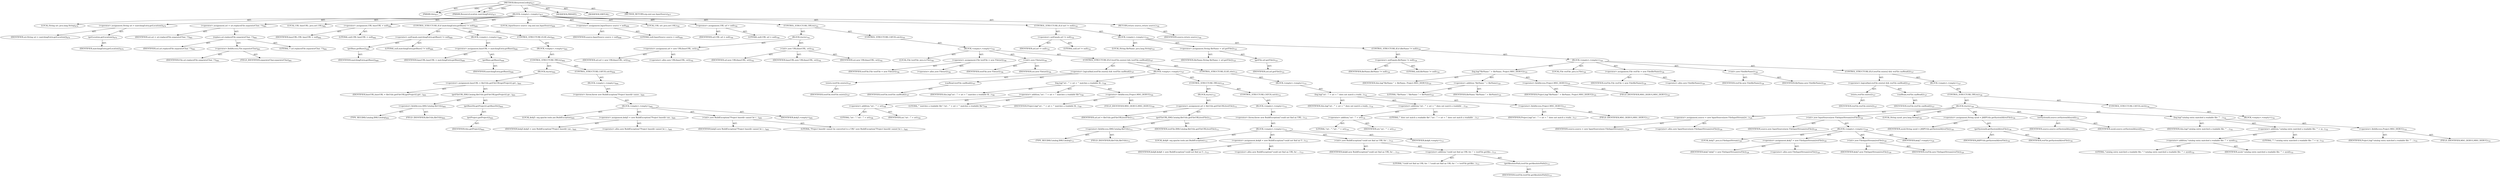 digraph "filesystemLookup" {  
"111669149717" [label = <(METHOD,filesystemLookup)<SUB>677</SUB>> ]
"115964117011" [label = <(PARAM,this)<SUB>677</SUB>> ]
"115964117040" [label = <(PARAM,ResourceLocation matchingEntry)<SUB>677</SUB>> ]
"25769803839" [label = <(BLOCK,&lt;empty&gt;,&lt;empty&gt;)<SUB>677</SUB>> ]
"94489280542" [label = <(LOCAL,String uri: java.lang.String)<SUB>679</SUB>> ]
"30064771347" [label = <(&lt;operator&gt;.assignment,String uri = matchingEntry.getLocation())<SUB>679</SUB>> ]
"68719477017" [label = <(IDENTIFIER,uri,String uri = matchingEntry.getLocation())<SUB>679</SUB>> ]
"30064771348" [label = <(getLocation,getLocation())<SUB>679</SUB>> ]
"68719477018" [label = <(IDENTIFIER,matchingEntry,getLocation())<SUB>679</SUB>> ]
"30064771349" [label = <(&lt;operator&gt;.assignment,uri = uri.replace(File.separatorChar, '/'))<SUB>681</SUB>> ]
"68719477019" [label = <(IDENTIFIER,uri,uri = uri.replace(File.separatorChar, '/'))<SUB>681</SUB>> ]
"30064771350" [label = <(replace,uri.replace(File.separatorChar, '/'))<SUB>681</SUB>> ]
"68719477020" [label = <(IDENTIFIER,uri,uri.replace(File.separatorChar, '/'))<SUB>681</SUB>> ]
"30064771351" [label = <(&lt;operator&gt;.fieldAccess,File.separatorChar)<SUB>681</SUB>> ]
"68719477021" [label = <(IDENTIFIER,File,uri.replace(File.separatorChar, '/'))<SUB>681</SUB>> ]
"55834574886" [label = <(FIELD_IDENTIFIER,separatorChar,separatorChar)<SUB>681</SUB>> ]
"90194313262" [label = <(LITERAL,'/',uri.replace(File.separatorChar, '/'))<SUB>681</SUB>> ]
"94489280543" [label = <(LOCAL,URL baseURL: java.net.URL)<SUB>682</SUB>> ]
"30064771352" [label = <(&lt;operator&gt;.assignment,URL baseURL = null)<SUB>682</SUB>> ]
"68719477022" [label = <(IDENTIFIER,baseURL,URL baseURL = null)<SUB>682</SUB>> ]
"90194313263" [label = <(LITERAL,null,URL baseURL = null)<SUB>682</SUB>> ]
"47244640293" [label = <(CONTROL_STRUCTURE,IF,if (matchingEntry.getBase() != null))<SUB>689</SUB>> ]
"30064771353" [label = <(&lt;operator&gt;.notEquals,matchingEntry.getBase() != null)<SUB>689</SUB>> ]
"30064771354" [label = <(getBase,getBase())<SUB>689</SUB>> ]
"68719477023" [label = <(IDENTIFIER,matchingEntry,getBase())<SUB>689</SUB>> ]
"90194313264" [label = <(LITERAL,null,matchingEntry.getBase() != null)<SUB>689</SUB>> ]
"25769803840" [label = <(BLOCK,&lt;empty&gt;,&lt;empty&gt;)<SUB>689</SUB>> ]
"30064771355" [label = <(&lt;operator&gt;.assignment,baseURL = matchingEntry.getBase())<SUB>690</SUB>> ]
"68719477024" [label = <(IDENTIFIER,baseURL,baseURL = matchingEntry.getBase())<SUB>690</SUB>> ]
"30064771356" [label = <(getBase,getBase())<SUB>690</SUB>> ]
"68719477025" [label = <(IDENTIFIER,matchingEntry,getBase())<SUB>690</SUB>> ]
"47244640294" [label = <(CONTROL_STRUCTURE,ELSE,else)<SUB>691</SUB>> ]
"25769803841" [label = <(BLOCK,&lt;empty&gt;,&lt;empty&gt;)<SUB>691</SUB>> ]
"47244640295" [label = <(CONTROL_STRUCTURE,TRY,try)<SUB>692</SUB>> ]
"25769803842" [label = <(BLOCK,try,try)<SUB>692</SUB>> ]
"30064771357" [label = <(&lt;operator&gt;.assignment,baseURL = fileUtils.getFileURL(getProject().get...)<SUB>693</SUB>> ]
"68719477026" [label = <(IDENTIFIER,baseURL,baseURL = fileUtils.getFileURL(getProject().get...)<SUB>693</SUB>> ]
"30064771358" [label = <(getFileURL,XMLCatalog.fileUtils.getFileURL(getProject().ge...)<SUB>693</SUB>> ]
"30064771359" [label = <(&lt;operator&gt;.fieldAccess,XMLCatalog.fileUtils)<SUB>693</SUB>> ]
"180388626440" [label = <(TYPE_REF,XMLCatalog,XMLCatalog)<SUB>693</SUB>> ]
"55834574887" [label = <(FIELD_IDENTIFIER,fileUtils,fileUtils)<SUB>693</SUB>> ]
"30064771360" [label = <(getBaseDir,getProject().getBaseDir())<SUB>693</SUB>> ]
"30064771361" [label = <(getProject,getProject())<SUB>693</SUB>> ]
"68719476812" [label = <(IDENTIFIER,this,getProject())<SUB>693</SUB>> ]
"47244640296" [label = <(CONTROL_STRUCTURE,CATCH,catch)<SUB>694</SUB>> ]
"25769803843" [label = <(BLOCK,&lt;empty&gt;,&lt;empty&gt;)<SUB>694</SUB>> ]
"30064771362" [label = <(&lt;operator&gt;.throw,throw new BuildException(&quot;Project basedir canno...)<SUB>695</SUB>> ]
"25769803844" [label = <(BLOCK,&lt;empty&gt;,&lt;empty&gt;)<SUB>695</SUB>> ]
"94489280544" [label = <(LOCAL,$obj5: org.apache.tools.ant.BuildException)<SUB>695</SUB>> ]
"30064771363" [label = <(&lt;operator&gt;.assignment,$obj5 = new BuildException(&quot;Project basedir can...)<SUB>695</SUB>> ]
"68719477027" [label = <(IDENTIFIER,$obj5,$obj5 = new BuildException(&quot;Project basedir can...)<SUB>695</SUB>> ]
"30064771364" [label = <(&lt;operator&gt;.alloc,new BuildException(&quot;Project basedir cannot be c...)<SUB>695</SUB>> ]
"30064771365" [label = <(&lt;init&gt;,new BuildException(&quot;Project basedir cannot be c...)<SUB>695</SUB>> ]
"68719477028" [label = <(IDENTIFIER,$obj5,new BuildException(&quot;Project basedir cannot be c...)<SUB>695</SUB>> ]
"90194313265" [label = <(LITERAL,&quot;Project basedir cannot be converted to a URL&quot;,new BuildException(&quot;Project basedir cannot be c...)<SUB>695</SUB>> ]
"68719477029" [label = <(IDENTIFIER,$obj5,&lt;empty&gt;)<SUB>695</SUB>> ]
"94489280545" [label = <(LOCAL,InputSource source: org.xml.sax.InputSource)<SUB>699</SUB>> ]
"30064771366" [label = <(&lt;operator&gt;.assignment,InputSource source = null)<SUB>699</SUB>> ]
"68719477030" [label = <(IDENTIFIER,source,InputSource source = null)<SUB>699</SUB>> ]
"90194313266" [label = <(LITERAL,null,InputSource source = null)<SUB>699</SUB>> ]
"94489280546" [label = <(LOCAL,URL url: java.net.URL)<SUB>700</SUB>> ]
"30064771367" [label = <(&lt;operator&gt;.assignment,URL url = null)<SUB>700</SUB>> ]
"68719477031" [label = <(IDENTIFIER,url,URL url = null)<SUB>700</SUB>> ]
"90194313267" [label = <(LITERAL,null,URL url = null)<SUB>700</SUB>> ]
"47244640297" [label = <(CONTROL_STRUCTURE,TRY,try)<SUB>701</SUB>> ]
"25769803845" [label = <(BLOCK,try,try)<SUB>701</SUB>> ]
"30064771368" [label = <(&lt;operator&gt;.assignment,url = new URL(baseURL, uri))<SUB>702</SUB>> ]
"68719477032" [label = <(IDENTIFIER,url,url = new URL(baseURL, uri))<SUB>702</SUB>> ]
"30064771369" [label = <(&lt;operator&gt;.alloc,new URL(baseURL, uri))<SUB>702</SUB>> ]
"30064771370" [label = <(&lt;init&gt;,new URL(baseURL, uri))<SUB>702</SUB>> ]
"68719477033" [label = <(IDENTIFIER,url,new URL(baseURL, uri))<SUB>702</SUB>> ]
"68719477034" [label = <(IDENTIFIER,baseURL,new URL(baseURL, uri))<SUB>702</SUB>> ]
"68719477035" [label = <(IDENTIFIER,uri,new URL(baseURL, uri))<SUB>702</SUB>> ]
"47244640298" [label = <(CONTROL_STRUCTURE,CATCH,catch)<SUB>703</SUB>> ]
"25769803846" [label = <(BLOCK,&lt;empty&gt;,&lt;empty&gt;)<SUB>703</SUB>> ]
"94489280547" [label = <(LOCAL,File testFile: java.io.File)<SUB>706</SUB>> ]
"30064771371" [label = <(&lt;operator&gt;.assignment,File testFile = new File(uri))<SUB>706</SUB>> ]
"68719477036" [label = <(IDENTIFIER,testFile,File testFile = new File(uri))<SUB>706</SUB>> ]
"30064771372" [label = <(&lt;operator&gt;.alloc,new File(uri))<SUB>706</SUB>> ]
"30064771373" [label = <(&lt;init&gt;,new File(uri))<SUB>706</SUB>> ]
"68719477037" [label = <(IDENTIFIER,testFile,new File(uri))<SUB>706</SUB>> ]
"68719477038" [label = <(IDENTIFIER,uri,new File(uri))<SUB>706</SUB>> ]
"47244640299" [label = <(CONTROL_STRUCTURE,IF,if (testFile.exists() &amp;&amp; testFile.canRead()))<SUB>707</SUB>> ]
"30064771374" [label = <(&lt;operator&gt;.logicalAnd,testFile.exists() &amp;&amp; testFile.canRead())<SUB>707</SUB>> ]
"30064771375" [label = <(exists,testFile.exists())<SUB>707</SUB>> ]
"68719477039" [label = <(IDENTIFIER,testFile,testFile.exists())<SUB>707</SUB>> ]
"30064771376" [label = <(canRead,testFile.canRead())<SUB>707</SUB>> ]
"68719477040" [label = <(IDENTIFIER,testFile,testFile.canRead())<SUB>707</SUB>> ]
"25769803847" [label = <(BLOCK,&lt;empty&gt;,&lt;empty&gt;)<SUB>707</SUB>> ]
"30064771377" [label = <(log,log(&quot;uri : '&quot; + uri + &quot;' matches a readable fil...)<SUB>708</SUB>> ]
"68719476813" [label = <(IDENTIFIER,this,log(&quot;uri : '&quot; + uri + &quot;' matches a readable fil...)<SUB>708</SUB>> ]
"30064771378" [label = <(&lt;operator&gt;.addition,&quot;uri : '&quot; + uri + &quot;' matches a readable file&quot;)<SUB>708</SUB>> ]
"30064771379" [label = <(&lt;operator&gt;.addition,&quot;uri : '&quot; + uri)<SUB>708</SUB>> ]
"90194313268" [label = <(LITERAL,&quot;uri : '&quot;,&quot;uri : '&quot; + uri)<SUB>708</SUB>> ]
"68719477041" [label = <(IDENTIFIER,uri,&quot;uri : '&quot; + uri)<SUB>709</SUB>> ]
"90194313269" [label = <(LITERAL,&quot;' matches a readable file&quot;,&quot;uri : '&quot; + uri + &quot;' matches a readable file&quot;)<SUB>709</SUB>> ]
"30064771380" [label = <(&lt;operator&gt;.fieldAccess,Project.MSG_DEBUG)<SUB>709</SUB>> ]
"68719477042" [label = <(IDENTIFIER,Project,log(&quot;uri : '&quot; + uri + &quot;' matches a readable fil...)<SUB>709</SUB>> ]
"55834574888" [label = <(FIELD_IDENTIFIER,MSG_DEBUG,MSG_DEBUG)<SUB>709</SUB>> ]
"47244640300" [label = <(CONTROL_STRUCTURE,TRY,try)<SUB>710</SUB>> ]
"25769803848" [label = <(BLOCK,try,try)<SUB>710</SUB>> ]
"30064771381" [label = <(&lt;operator&gt;.assignment,url = fileUtils.getFileURL(testFile))<SUB>711</SUB>> ]
"68719477043" [label = <(IDENTIFIER,url,url = fileUtils.getFileURL(testFile))<SUB>711</SUB>> ]
"30064771382" [label = <(getFileURL,XMLCatalog.fileUtils.getFileURL(testFile))<SUB>711</SUB>> ]
"30064771383" [label = <(&lt;operator&gt;.fieldAccess,XMLCatalog.fileUtils)<SUB>711</SUB>> ]
"180388626441" [label = <(TYPE_REF,XMLCatalog,XMLCatalog)<SUB>711</SUB>> ]
"55834574889" [label = <(FIELD_IDENTIFIER,fileUtils,fileUtils)<SUB>711</SUB>> ]
"68719477044" [label = <(IDENTIFIER,testFile,XMLCatalog.fileUtils.getFileURL(testFile))<SUB>711</SUB>> ]
"47244640301" [label = <(CONTROL_STRUCTURE,CATCH,catch)<SUB>712</SUB>> ]
"25769803849" [label = <(BLOCK,&lt;empty&gt;,&lt;empty&gt;)<SUB>712</SUB>> ]
"30064771384" [label = <(&lt;operator&gt;.throw,throw new BuildException(&quot;could not find an URL...)<SUB>713</SUB>> ]
"25769803850" [label = <(BLOCK,&lt;empty&gt;,&lt;empty&gt;)<SUB>713</SUB>> ]
"94489280548" [label = <(LOCAL,$obj6: org.apache.tools.ant.BuildException)<SUB>713</SUB>> ]
"30064771385" [label = <(&lt;operator&gt;.assignment,$obj6 = new BuildException(&quot;could not find an U...)<SUB>713</SUB>> ]
"68719477045" [label = <(IDENTIFIER,$obj6,$obj6 = new BuildException(&quot;could not find an U...)<SUB>713</SUB>> ]
"30064771386" [label = <(&lt;operator&gt;.alloc,new BuildException(&quot;could not find an URL for :...)<SUB>713</SUB>> ]
"30064771387" [label = <(&lt;init&gt;,new BuildException(&quot;could not find an URL for :...)<SUB>713</SUB>> ]
"68719477046" [label = <(IDENTIFIER,$obj6,new BuildException(&quot;could not find an URL for :...)<SUB>713</SUB>> ]
"30064771388" [label = <(&lt;operator&gt;.addition,&quot;could not find an URL for :&quot; + testFile.getAbs...)<SUB>713</SUB>> ]
"90194313270" [label = <(LITERAL,&quot;could not find an URL for :&quot;,&quot;could not find an URL for :&quot; + testFile.getAbs...)<SUB>713</SUB>> ]
"30064771389" [label = <(getAbsolutePath,testFile.getAbsolutePath())<SUB>713</SUB>> ]
"68719477047" [label = <(IDENTIFIER,testFile,testFile.getAbsolutePath())<SUB>713</SUB>> ]
"68719477048" [label = <(IDENTIFIER,$obj6,&lt;empty&gt;)<SUB>713</SUB>> ]
"47244640302" [label = <(CONTROL_STRUCTURE,ELSE,else)<SUB>715</SUB>> ]
"25769803851" [label = <(BLOCK,&lt;empty&gt;,&lt;empty&gt;)<SUB>715</SUB>> ]
"30064771390" [label = <(log,log(&quot;uri : '&quot; + uri + &quot;' does not match a reada...)<SUB>716</SUB>> ]
"68719476814" [label = <(IDENTIFIER,this,log(&quot;uri : '&quot; + uri + &quot;' does not match a reada...)<SUB>716</SUB>> ]
"30064771391" [label = <(&lt;operator&gt;.addition,&quot;uri : '&quot; + uri + &quot;' does not match a readable ...)<SUB>716</SUB>> ]
"30064771392" [label = <(&lt;operator&gt;.addition,&quot;uri : '&quot; + uri)<SUB>716</SUB>> ]
"90194313271" [label = <(LITERAL,&quot;uri : '&quot;,&quot;uri : '&quot; + uri)<SUB>716</SUB>> ]
"68719477049" [label = <(IDENTIFIER,uri,&quot;uri : '&quot; + uri)<SUB>717</SUB>> ]
"90194313272" [label = <(LITERAL,&quot;' does not match a readable file&quot;,&quot;uri : '&quot; + uri + &quot;' does not match a readable ...)<SUB>717</SUB>> ]
"30064771393" [label = <(&lt;operator&gt;.fieldAccess,Project.MSG_DEBUG)<SUB>717</SUB>> ]
"68719477050" [label = <(IDENTIFIER,Project,log(&quot;uri : '&quot; + uri + &quot;' does not match a reada...)<SUB>717</SUB>> ]
"55834574890" [label = <(FIELD_IDENTIFIER,MSG_DEBUG,MSG_DEBUG)<SUB>717</SUB>> ]
"47244640303" [label = <(CONTROL_STRUCTURE,IF,if (url != null))<SUB>722</SUB>> ]
"30064771394" [label = <(&lt;operator&gt;.notEquals,url != null)<SUB>722</SUB>> ]
"68719477051" [label = <(IDENTIFIER,url,url != null)<SUB>722</SUB>> ]
"90194313273" [label = <(LITERAL,null,url != null)<SUB>722</SUB>> ]
"25769803852" [label = <(BLOCK,&lt;empty&gt;,&lt;empty&gt;)<SUB>722</SUB>> ]
"94489280549" [label = <(LOCAL,String fileName: java.lang.String)<SUB>723</SUB>> ]
"30064771395" [label = <(&lt;operator&gt;.assignment,String fileName = url.getFile())<SUB>723</SUB>> ]
"68719477052" [label = <(IDENTIFIER,fileName,String fileName = url.getFile())<SUB>723</SUB>> ]
"30064771396" [label = <(getFile,url.getFile())<SUB>723</SUB>> ]
"68719477053" [label = <(IDENTIFIER,url,url.getFile())<SUB>723</SUB>> ]
"47244640304" [label = <(CONTROL_STRUCTURE,IF,if (fileName != null))<SUB>724</SUB>> ]
"30064771397" [label = <(&lt;operator&gt;.notEquals,fileName != null)<SUB>724</SUB>> ]
"68719477054" [label = <(IDENTIFIER,fileName,fileName != null)<SUB>724</SUB>> ]
"90194313274" [label = <(LITERAL,null,fileName != null)<SUB>724</SUB>> ]
"25769803853" [label = <(BLOCK,&lt;empty&gt;,&lt;empty&gt;)<SUB>724</SUB>> ]
"30064771398" [label = <(log,log(&quot;fileName &quot; + fileName, Project.MSG_DEBUG))<SUB>725</SUB>> ]
"68719476815" [label = <(IDENTIFIER,this,log(&quot;fileName &quot; + fileName, Project.MSG_DEBUG))<SUB>725</SUB>> ]
"30064771399" [label = <(&lt;operator&gt;.addition,&quot;fileName &quot; + fileName)<SUB>725</SUB>> ]
"90194313275" [label = <(LITERAL,&quot;fileName &quot;,&quot;fileName &quot; + fileName)<SUB>725</SUB>> ]
"68719477055" [label = <(IDENTIFIER,fileName,&quot;fileName &quot; + fileName)<SUB>725</SUB>> ]
"30064771400" [label = <(&lt;operator&gt;.fieldAccess,Project.MSG_DEBUG)<SUB>725</SUB>> ]
"68719477056" [label = <(IDENTIFIER,Project,log(&quot;fileName &quot; + fileName, Project.MSG_DEBUG))<SUB>725</SUB>> ]
"55834574891" [label = <(FIELD_IDENTIFIER,MSG_DEBUG,MSG_DEBUG)<SUB>725</SUB>> ]
"94489280550" [label = <(LOCAL,File resFile: java.io.File)<SUB>726</SUB>> ]
"30064771401" [label = <(&lt;operator&gt;.assignment,File resFile = new File(fileName))<SUB>726</SUB>> ]
"68719477057" [label = <(IDENTIFIER,resFile,File resFile = new File(fileName))<SUB>726</SUB>> ]
"30064771402" [label = <(&lt;operator&gt;.alloc,new File(fileName))<SUB>726</SUB>> ]
"30064771403" [label = <(&lt;init&gt;,new File(fileName))<SUB>726</SUB>> ]
"68719477058" [label = <(IDENTIFIER,resFile,new File(fileName))<SUB>726</SUB>> ]
"68719477059" [label = <(IDENTIFIER,fileName,new File(fileName))<SUB>726</SUB>> ]
"47244640305" [label = <(CONTROL_STRUCTURE,IF,if (resFile.exists() &amp;&amp; resFile.canRead()))<SUB>727</SUB>> ]
"30064771404" [label = <(&lt;operator&gt;.logicalAnd,resFile.exists() &amp;&amp; resFile.canRead())<SUB>727</SUB>> ]
"30064771405" [label = <(exists,resFile.exists())<SUB>727</SUB>> ]
"68719477060" [label = <(IDENTIFIER,resFile,resFile.exists())<SUB>727</SUB>> ]
"30064771406" [label = <(canRead,resFile.canRead())<SUB>727</SUB>> ]
"68719477061" [label = <(IDENTIFIER,resFile,resFile.canRead())<SUB>727</SUB>> ]
"25769803854" [label = <(BLOCK,&lt;empty&gt;,&lt;empty&gt;)<SUB>727</SUB>> ]
"47244640306" [label = <(CONTROL_STRUCTURE,TRY,try)<SUB>728</SUB>> ]
"25769803855" [label = <(BLOCK,try,try)<SUB>728</SUB>> ]
"30064771407" [label = <(&lt;operator&gt;.assignment,source = new InputSource(new FileInputStream(re...)<SUB>729</SUB>> ]
"68719477062" [label = <(IDENTIFIER,source,source = new InputSource(new FileInputStream(re...)<SUB>729</SUB>> ]
"30064771408" [label = <(&lt;operator&gt;.alloc,new InputSource(new FileInputStream(resFile)))<SUB>729</SUB>> ]
"30064771409" [label = <(&lt;init&gt;,new InputSource(new FileInputStream(resFile)))<SUB>729</SUB>> ]
"68719477063" [label = <(IDENTIFIER,source,new InputSource(new FileInputStream(resFile)))<SUB>729</SUB>> ]
"25769803856" [label = <(BLOCK,&lt;empty&gt;,&lt;empty&gt;)<SUB>729</SUB>> ]
"94489280551" [label = <(LOCAL,$obj7: java.io.FileInputStream)<SUB>729</SUB>> ]
"30064771410" [label = <(&lt;operator&gt;.assignment,$obj7 = new FileInputStream(resFile))<SUB>729</SUB>> ]
"68719477064" [label = <(IDENTIFIER,$obj7,$obj7 = new FileInputStream(resFile))<SUB>729</SUB>> ]
"30064771411" [label = <(&lt;operator&gt;.alloc,new FileInputStream(resFile))<SUB>729</SUB>> ]
"30064771412" [label = <(&lt;init&gt;,new FileInputStream(resFile))<SUB>729</SUB>> ]
"68719477065" [label = <(IDENTIFIER,$obj7,new FileInputStream(resFile))<SUB>729</SUB>> ]
"68719477066" [label = <(IDENTIFIER,resFile,new FileInputStream(resFile))<SUB>729</SUB>> ]
"68719477067" [label = <(IDENTIFIER,$obj7,&lt;empty&gt;)<SUB>729</SUB>> ]
"94489280552" [label = <(LOCAL,String sysid: java.lang.String)<SUB>730</SUB>> ]
"30064771413" [label = <(&lt;operator&gt;.assignment,String sysid = JAXPUtils.getSystemId(resFile))<SUB>730</SUB>> ]
"68719477068" [label = <(IDENTIFIER,sysid,String sysid = JAXPUtils.getSystemId(resFile))<SUB>730</SUB>> ]
"30064771414" [label = <(getSystemId,getSystemId(resFile))<SUB>730</SUB>> ]
"68719477069" [label = <(IDENTIFIER,JAXPUtils,getSystemId(resFile))<SUB>730</SUB>> ]
"68719477070" [label = <(IDENTIFIER,resFile,getSystemId(resFile))<SUB>730</SUB>> ]
"30064771415" [label = <(setSystemId,source.setSystemId(sysid))<SUB>731</SUB>> ]
"68719477071" [label = <(IDENTIFIER,source,source.setSystemId(sysid))<SUB>731</SUB>> ]
"68719477072" [label = <(IDENTIFIER,sysid,source.setSystemId(sysid))<SUB>731</SUB>> ]
"30064771416" [label = <(log,log(&quot;catalog entry matched a readable file: '&quot; ...)<SUB>732</SUB>> ]
"68719476816" [label = <(IDENTIFIER,this,log(&quot;catalog entry matched a readable file: '&quot; ...)<SUB>732</SUB>> ]
"30064771417" [label = <(&lt;operator&gt;.addition,&quot;catalog entry matched a readable file: '&quot; + sy...)<SUB>732</SUB>> ]
"30064771418" [label = <(&lt;operator&gt;.addition,&quot;catalog entry matched a readable file: '&quot; + sysid)<SUB>732</SUB>> ]
"90194313276" [label = <(LITERAL,&quot;catalog entry matched a readable file: '&quot;,&quot;catalog entry matched a readable file: '&quot; + sysid)<SUB>732</SUB>> ]
"68719477073" [label = <(IDENTIFIER,sysid,&quot;catalog entry matched a readable file: '&quot; + sysid)<SUB>733</SUB>> ]
"90194313277" [label = <(LITERAL,&quot;'&quot;,&quot;catalog entry matched a readable file: '&quot; + sy...)<SUB>733</SUB>> ]
"30064771419" [label = <(&lt;operator&gt;.fieldAccess,Project.MSG_DEBUG)<SUB>733</SUB>> ]
"68719477074" [label = <(IDENTIFIER,Project,log(&quot;catalog entry matched a readable file: '&quot; ...)<SUB>733</SUB>> ]
"55834574892" [label = <(FIELD_IDENTIFIER,MSG_DEBUG,MSG_DEBUG)<SUB>733</SUB>> ]
"47244640307" [label = <(CONTROL_STRUCTURE,CATCH,catch)<SUB>734</SUB>> ]
"25769803857" [label = <(BLOCK,&lt;empty&gt;,&lt;empty&gt;)<SUB>734</SUB>> ]
"146028888079" [label = <(RETURN,return source;,return source;)<SUB>740</SUB>> ]
"68719477075" [label = <(IDENTIFIER,source,return source;)<SUB>740</SUB>> ]
"133143986228" [label = <(MODIFIER,PRIVATE)> ]
"133143986229" [label = <(MODIFIER,VIRTUAL)> ]
"128849018901" [label = <(METHOD_RETURN,org.xml.sax.InputSource)<SUB>677</SUB>> ]
  "111669149717" -> "115964117011"  [ label = "AST: "] 
  "111669149717" -> "115964117040"  [ label = "AST: "] 
  "111669149717" -> "25769803839"  [ label = "AST: "] 
  "111669149717" -> "133143986228"  [ label = "AST: "] 
  "111669149717" -> "133143986229"  [ label = "AST: "] 
  "111669149717" -> "128849018901"  [ label = "AST: "] 
  "25769803839" -> "94489280542"  [ label = "AST: "] 
  "25769803839" -> "30064771347"  [ label = "AST: "] 
  "25769803839" -> "30064771349"  [ label = "AST: "] 
  "25769803839" -> "94489280543"  [ label = "AST: "] 
  "25769803839" -> "30064771352"  [ label = "AST: "] 
  "25769803839" -> "47244640293"  [ label = "AST: "] 
  "25769803839" -> "94489280545"  [ label = "AST: "] 
  "25769803839" -> "30064771366"  [ label = "AST: "] 
  "25769803839" -> "94489280546"  [ label = "AST: "] 
  "25769803839" -> "30064771367"  [ label = "AST: "] 
  "25769803839" -> "47244640297"  [ label = "AST: "] 
  "25769803839" -> "47244640303"  [ label = "AST: "] 
  "25769803839" -> "146028888079"  [ label = "AST: "] 
  "30064771347" -> "68719477017"  [ label = "AST: "] 
  "30064771347" -> "30064771348"  [ label = "AST: "] 
  "30064771348" -> "68719477018"  [ label = "AST: "] 
  "30064771349" -> "68719477019"  [ label = "AST: "] 
  "30064771349" -> "30064771350"  [ label = "AST: "] 
  "30064771350" -> "68719477020"  [ label = "AST: "] 
  "30064771350" -> "30064771351"  [ label = "AST: "] 
  "30064771350" -> "90194313262"  [ label = "AST: "] 
  "30064771351" -> "68719477021"  [ label = "AST: "] 
  "30064771351" -> "55834574886"  [ label = "AST: "] 
  "30064771352" -> "68719477022"  [ label = "AST: "] 
  "30064771352" -> "90194313263"  [ label = "AST: "] 
  "47244640293" -> "30064771353"  [ label = "AST: "] 
  "47244640293" -> "25769803840"  [ label = "AST: "] 
  "47244640293" -> "47244640294"  [ label = "AST: "] 
  "30064771353" -> "30064771354"  [ label = "AST: "] 
  "30064771353" -> "90194313264"  [ label = "AST: "] 
  "30064771354" -> "68719477023"  [ label = "AST: "] 
  "25769803840" -> "30064771355"  [ label = "AST: "] 
  "30064771355" -> "68719477024"  [ label = "AST: "] 
  "30064771355" -> "30064771356"  [ label = "AST: "] 
  "30064771356" -> "68719477025"  [ label = "AST: "] 
  "47244640294" -> "25769803841"  [ label = "AST: "] 
  "25769803841" -> "47244640295"  [ label = "AST: "] 
  "47244640295" -> "25769803842"  [ label = "AST: "] 
  "47244640295" -> "47244640296"  [ label = "AST: "] 
  "25769803842" -> "30064771357"  [ label = "AST: "] 
  "30064771357" -> "68719477026"  [ label = "AST: "] 
  "30064771357" -> "30064771358"  [ label = "AST: "] 
  "30064771358" -> "30064771359"  [ label = "AST: "] 
  "30064771358" -> "30064771360"  [ label = "AST: "] 
  "30064771359" -> "180388626440"  [ label = "AST: "] 
  "30064771359" -> "55834574887"  [ label = "AST: "] 
  "30064771360" -> "30064771361"  [ label = "AST: "] 
  "30064771361" -> "68719476812"  [ label = "AST: "] 
  "47244640296" -> "25769803843"  [ label = "AST: "] 
  "25769803843" -> "30064771362"  [ label = "AST: "] 
  "30064771362" -> "25769803844"  [ label = "AST: "] 
  "25769803844" -> "94489280544"  [ label = "AST: "] 
  "25769803844" -> "30064771363"  [ label = "AST: "] 
  "25769803844" -> "30064771365"  [ label = "AST: "] 
  "25769803844" -> "68719477029"  [ label = "AST: "] 
  "30064771363" -> "68719477027"  [ label = "AST: "] 
  "30064771363" -> "30064771364"  [ label = "AST: "] 
  "30064771365" -> "68719477028"  [ label = "AST: "] 
  "30064771365" -> "90194313265"  [ label = "AST: "] 
  "30064771366" -> "68719477030"  [ label = "AST: "] 
  "30064771366" -> "90194313266"  [ label = "AST: "] 
  "30064771367" -> "68719477031"  [ label = "AST: "] 
  "30064771367" -> "90194313267"  [ label = "AST: "] 
  "47244640297" -> "25769803845"  [ label = "AST: "] 
  "47244640297" -> "47244640298"  [ label = "AST: "] 
  "25769803845" -> "30064771368"  [ label = "AST: "] 
  "25769803845" -> "30064771370"  [ label = "AST: "] 
  "30064771368" -> "68719477032"  [ label = "AST: "] 
  "30064771368" -> "30064771369"  [ label = "AST: "] 
  "30064771370" -> "68719477033"  [ label = "AST: "] 
  "30064771370" -> "68719477034"  [ label = "AST: "] 
  "30064771370" -> "68719477035"  [ label = "AST: "] 
  "47244640298" -> "25769803846"  [ label = "AST: "] 
  "25769803846" -> "94489280547"  [ label = "AST: "] 
  "25769803846" -> "30064771371"  [ label = "AST: "] 
  "25769803846" -> "30064771373"  [ label = "AST: "] 
  "25769803846" -> "47244640299"  [ label = "AST: "] 
  "30064771371" -> "68719477036"  [ label = "AST: "] 
  "30064771371" -> "30064771372"  [ label = "AST: "] 
  "30064771373" -> "68719477037"  [ label = "AST: "] 
  "30064771373" -> "68719477038"  [ label = "AST: "] 
  "47244640299" -> "30064771374"  [ label = "AST: "] 
  "47244640299" -> "25769803847"  [ label = "AST: "] 
  "47244640299" -> "47244640302"  [ label = "AST: "] 
  "30064771374" -> "30064771375"  [ label = "AST: "] 
  "30064771374" -> "30064771376"  [ label = "AST: "] 
  "30064771375" -> "68719477039"  [ label = "AST: "] 
  "30064771376" -> "68719477040"  [ label = "AST: "] 
  "25769803847" -> "30064771377"  [ label = "AST: "] 
  "25769803847" -> "47244640300"  [ label = "AST: "] 
  "30064771377" -> "68719476813"  [ label = "AST: "] 
  "30064771377" -> "30064771378"  [ label = "AST: "] 
  "30064771377" -> "30064771380"  [ label = "AST: "] 
  "30064771378" -> "30064771379"  [ label = "AST: "] 
  "30064771378" -> "90194313269"  [ label = "AST: "] 
  "30064771379" -> "90194313268"  [ label = "AST: "] 
  "30064771379" -> "68719477041"  [ label = "AST: "] 
  "30064771380" -> "68719477042"  [ label = "AST: "] 
  "30064771380" -> "55834574888"  [ label = "AST: "] 
  "47244640300" -> "25769803848"  [ label = "AST: "] 
  "47244640300" -> "47244640301"  [ label = "AST: "] 
  "25769803848" -> "30064771381"  [ label = "AST: "] 
  "30064771381" -> "68719477043"  [ label = "AST: "] 
  "30064771381" -> "30064771382"  [ label = "AST: "] 
  "30064771382" -> "30064771383"  [ label = "AST: "] 
  "30064771382" -> "68719477044"  [ label = "AST: "] 
  "30064771383" -> "180388626441"  [ label = "AST: "] 
  "30064771383" -> "55834574889"  [ label = "AST: "] 
  "47244640301" -> "25769803849"  [ label = "AST: "] 
  "25769803849" -> "30064771384"  [ label = "AST: "] 
  "30064771384" -> "25769803850"  [ label = "AST: "] 
  "25769803850" -> "94489280548"  [ label = "AST: "] 
  "25769803850" -> "30064771385"  [ label = "AST: "] 
  "25769803850" -> "30064771387"  [ label = "AST: "] 
  "25769803850" -> "68719477048"  [ label = "AST: "] 
  "30064771385" -> "68719477045"  [ label = "AST: "] 
  "30064771385" -> "30064771386"  [ label = "AST: "] 
  "30064771387" -> "68719477046"  [ label = "AST: "] 
  "30064771387" -> "30064771388"  [ label = "AST: "] 
  "30064771388" -> "90194313270"  [ label = "AST: "] 
  "30064771388" -> "30064771389"  [ label = "AST: "] 
  "30064771389" -> "68719477047"  [ label = "AST: "] 
  "47244640302" -> "25769803851"  [ label = "AST: "] 
  "25769803851" -> "30064771390"  [ label = "AST: "] 
  "30064771390" -> "68719476814"  [ label = "AST: "] 
  "30064771390" -> "30064771391"  [ label = "AST: "] 
  "30064771390" -> "30064771393"  [ label = "AST: "] 
  "30064771391" -> "30064771392"  [ label = "AST: "] 
  "30064771391" -> "90194313272"  [ label = "AST: "] 
  "30064771392" -> "90194313271"  [ label = "AST: "] 
  "30064771392" -> "68719477049"  [ label = "AST: "] 
  "30064771393" -> "68719477050"  [ label = "AST: "] 
  "30064771393" -> "55834574890"  [ label = "AST: "] 
  "47244640303" -> "30064771394"  [ label = "AST: "] 
  "47244640303" -> "25769803852"  [ label = "AST: "] 
  "30064771394" -> "68719477051"  [ label = "AST: "] 
  "30064771394" -> "90194313273"  [ label = "AST: "] 
  "25769803852" -> "94489280549"  [ label = "AST: "] 
  "25769803852" -> "30064771395"  [ label = "AST: "] 
  "25769803852" -> "47244640304"  [ label = "AST: "] 
  "30064771395" -> "68719477052"  [ label = "AST: "] 
  "30064771395" -> "30064771396"  [ label = "AST: "] 
  "30064771396" -> "68719477053"  [ label = "AST: "] 
  "47244640304" -> "30064771397"  [ label = "AST: "] 
  "47244640304" -> "25769803853"  [ label = "AST: "] 
  "30064771397" -> "68719477054"  [ label = "AST: "] 
  "30064771397" -> "90194313274"  [ label = "AST: "] 
  "25769803853" -> "30064771398"  [ label = "AST: "] 
  "25769803853" -> "94489280550"  [ label = "AST: "] 
  "25769803853" -> "30064771401"  [ label = "AST: "] 
  "25769803853" -> "30064771403"  [ label = "AST: "] 
  "25769803853" -> "47244640305"  [ label = "AST: "] 
  "30064771398" -> "68719476815"  [ label = "AST: "] 
  "30064771398" -> "30064771399"  [ label = "AST: "] 
  "30064771398" -> "30064771400"  [ label = "AST: "] 
  "30064771399" -> "90194313275"  [ label = "AST: "] 
  "30064771399" -> "68719477055"  [ label = "AST: "] 
  "30064771400" -> "68719477056"  [ label = "AST: "] 
  "30064771400" -> "55834574891"  [ label = "AST: "] 
  "30064771401" -> "68719477057"  [ label = "AST: "] 
  "30064771401" -> "30064771402"  [ label = "AST: "] 
  "30064771403" -> "68719477058"  [ label = "AST: "] 
  "30064771403" -> "68719477059"  [ label = "AST: "] 
  "47244640305" -> "30064771404"  [ label = "AST: "] 
  "47244640305" -> "25769803854"  [ label = "AST: "] 
  "30064771404" -> "30064771405"  [ label = "AST: "] 
  "30064771404" -> "30064771406"  [ label = "AST: "] 
  "30064771405" -> "68719477060"  [ label = "AST: "] 
  "30064771406" -> "68719477061"  [ label = "AST: "] 
  "25769803854" -> "47244640306"  [ label = "AST: "] 
  "47244640306" -> "25769803855"  [ label = "AST: "] 
  "47244640306" -> "47244640307"  [ label = "AST: "] 
  "25769803855" -> "30064771407"  [ label = "AST: "] 
  "25769803855" -> "30064771409"  [ label = "AST: "] 
  "25769803855" -> "94489280552"  [ label = "AST: "] 
  "25769803855" -> "30064771413"  [ label = "AST: "] 
  "25769803855" -> "30064771415"  [ label = "AST: "] 
  "25769803855" -> "30064771416"  [ label = "AST: "] 
  "30064771407" -> "68719477062"  [ label = "AST: "] 
  "30064771407" -> "30064771408"  [ label = "AST: "] 
  "30064771409" -> "68719477063"  [ label = "AST: "] 
  "30064771409" -> "25769803856"  [ label = "AST: "] 
  "25769803856" -> "94489280551"  [ label = "AST: "] 
  "25769803856" -> "30064771410"  [ label = "AST: "] 
  "25769803856" -> "30064771412"  [ label = "AST: "] 
  "25769803856" -> "68719477067"  [ label = "AST: "] 
  "30064771410" -> "68719477064"  [ label = "AST: "] 
  "30064771410" -> "30064771411"  [ label = "AST: "] 
  "30064771412" -> "68719477065"  [ label = "AST: "] 
  "30064771412" -> "68719477066"  [ label = "AST: "] 
  "30064771413" -> "68719477068"  [ label = "AST: "] 
  "30064771413" -> "30064771414"  [ label = "AST: "] 
  "30064771414" -> "68719477069"  [ label = "AST: "] 
  "30064771414" -> "68719477070"  [ label = "AST: "] 
  "30064771415" -> "68719477071"  [ label = "AST: "] 
  "30064771415" -> "68719477072"  [ label = "AST: "] 
  "30064771416" -> "68719476816"  [ label = "AST: "] 
  "30064771416" -> "30064771417"  [ label = "AST: "] 
  "30064771416" -> "30064771419"  [ label = "AST: "] 
  "30064771417" -> "30064771418"  [ label = "AST: "] 
  "30064771417" -> "90194313277"  [ label = "AST: "] 
  "30064771418" -> "90194313276"  [ label = "AST: "] 
  "30064771418" -> "68719477073"  [ label = "AST: "] 
  "30064771419" -> "68719477074"  [ label = "AST: "] 
  "30064771419" -> "55834574892"  [ label = "AST: "] 
  "47244640307" -> "25769803857"  [ label = "AST: "] 
  "146028888079" -> "68719477075"  [ label = "AST: "] 
  "111669149717" -> "115964117011"  [ label = "DDG: "] 
  "111669149717" -> "115964117040"  [ label = "DDG: "] 
}
